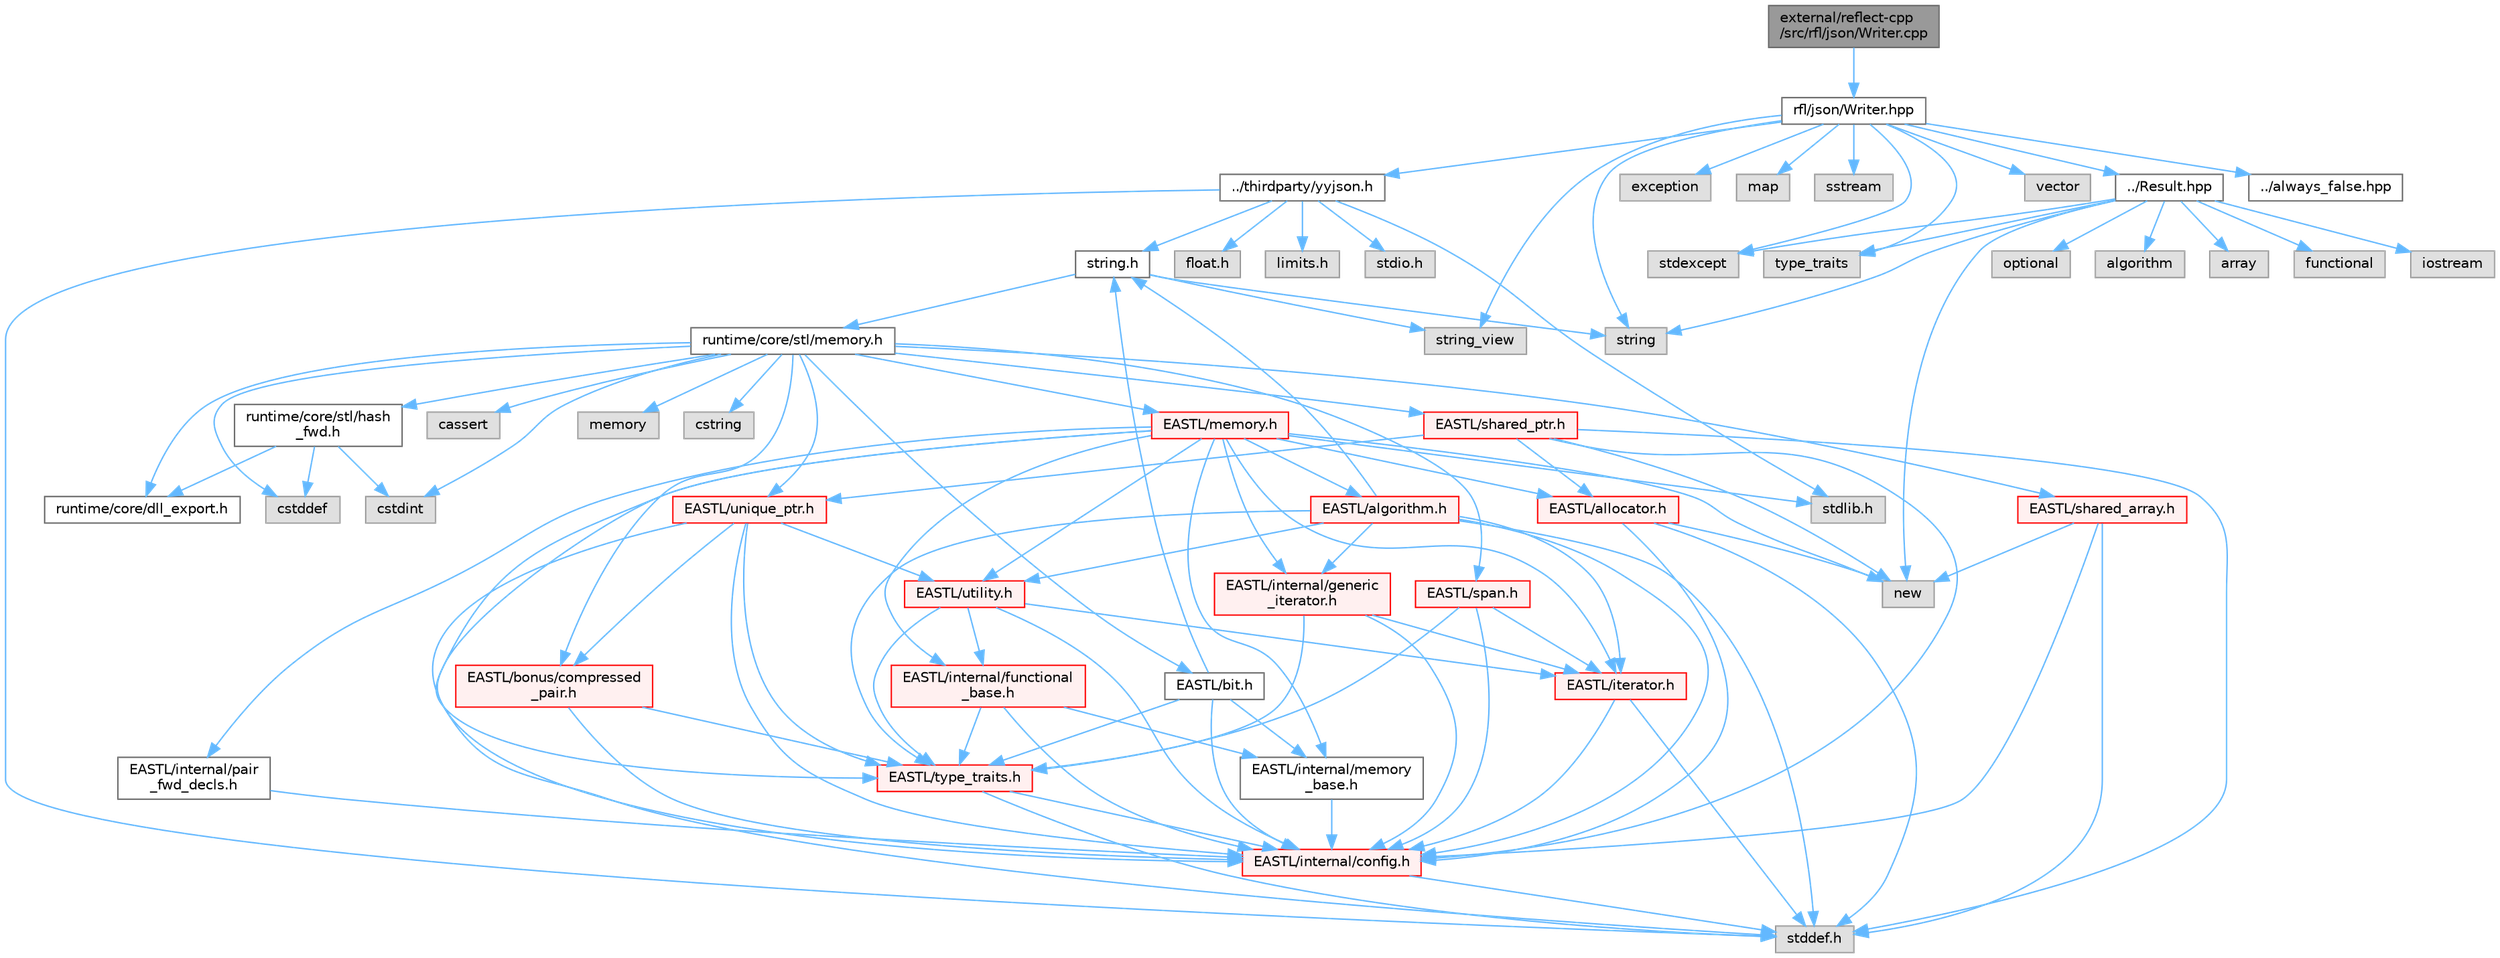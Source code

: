 digraph "external/reflect-cpp/src/rfl/json/Writer.cpp"
{
 // LATEX_PDF_SIZE
  bgcolor="transparent";
  edge [fontname=Helvetica,fontsize=10,labelfontname=Helvetica,labelfontsize=10];
  node [fontname=Helvetica,fontsize=10,shape=box,height=0.2,width=0.4];
  Node1 [id="Node000001",label="external/reflect-cpp\l/src/rfl/json/Writer.cpp",height=0.2,width=0.4,color="gray40", fillcolor="grey60", style="filled", fontcolor="black",tooltip=" "];
  Node1 -> Node2 [id="edge1_Node000001_Node000002",color="steelblue1",style="solid",tooltip=" "];
  Node2 [id="Node000002",label="rfl/json/Writer.hpp",height=0.2,width=0.4,color="grey40", fillcolor="white", style="filled",URL="$json_2_writer_8hpp.html",tooltip=" "];
  Node2 -> Node3 [id="edge2_Node000002_Node000003",color="steelblue1",style="solid",tooltip=" "];
  Node3 [id="Node000003",label="../thirdparty/yyjson.h",height=0.2,width=0.4,color="grey40", fillcolor="white", style="filled",URL="$yyjson_8h.html",tooltip=" "];
  Node3 -> Node4 [id="edge3_Node000003_Node000004",color="steelblue1",style="solid",tooltip=" "];
  Node4 [id="Node000004",label="float.h",height=0.2,width=0.4,color="grey60", fillcolor="#E0E0E0", style="filled",tooltip=" "];
  Node3 -> Node5 [id="edge4_Node000003_Node000005",color="steelblue1",style="solid",tooltip=" "];
  Node5 [id="Node000005",label="limits.h",height=0.2,width=0.4,color="grey60", fillcolor="#E0E0E0", style="filled",tooltip=" "];
  Node3 -> Node6 [id="edge5_Node000003_Node000006",color="steelblue1",style="solid",tooltip=" "];
  Node6 [id="Node000006",label="stddef.h",height=0.2,width=0.4,color="grey60", fillcolor="#E0E0E0", style="filled",tooltip=" "];
  Node3 -> Node7 [id="edge6_Node000003_Node000007",color="steelblue1",style="solid",tooltip=" "];
  Node7 [id="Node000007",label="stdio.h",height=0.2,width=0.4,color="grey60", fillcolor="#E0E0E0", style="filled",tooltip=" "];
  Node3 -> Node8 [id="edge7_Node000003_Node000008",color="steelblue1",style="solid",tooltip=" "];
  Node8 [id="Node000008",label="stdlib.h",height=0.2,width=0.4,color="grey60", fillcolor="#E0E0E0", style="filled",tooltip=" "];
  Node3 -> Node9 [id="edge8_Node000003_Node000009",color="steelblue1",style="solid",tooltip=" "];
  Node9 [id="Node000009",label="string.h",height=0.2,width=0.4,color="grey40", fillcolor="white", style="filled",URL="$string_8h.html",tooltip=" "];
  Node9 -> Node10 [id="edge9_Node000009_Node000010",color="steelblue1",style="solid",tooltip=" "];
  Node10 [id="Node000010",label="string",height=0.2,width=0.4,color="grey60", fillcolor="#E0E0E0", style="filled",tooltip=" "];
  Node9 -> Node11 [id="edge10_Node000009_Node000011",color="steelblue1",style="solid",tooltip=" "];
  Node11 [id="Node000011",label="string_view",height=0.2,width=0.4,color="grey60", fillcolor="#E0E0E0", style="filled",tooltip=" "];
  Node9 -> Node12 [id="edge11_Node000009_Node000012",color="steelblue1",style="solid",tooltip=" "];
  Node12 [id="Node000012",label="runtime/core/stl/memory.h",height=0.2,width=0.4,color="grey40", fillcolor="white", style="filled",URL="$runtime_2core_2stl_2memory_8h.html",tooltip=" "];
  Node12 -> Node13 [id="edge12_Node000012_Node000013",color="steelblue1",style="solid",tooltip=" "];
  Node13 [id="Node000013",label="cstddef",height=0.2,width=0.4,color="grey60", fillcolor="#E0E0E0", style="filled",tooltip=" "];
  Node12 -> Node14 [id="edge13_Node000012_Node000014",color="steelblue1",style="solid",tooltip=" "];
  Node14 [id="Node000014",label="cstdint",height=0.2,width=0.4,color="grey60", fillcolor="#E0E0E0", style="filled",tooltip=" "];
  Node12 -> Node15 [id="edge14_Node000012_Node000015",color="steelblue1",style="solid",tooltip=" "];
  Node15 [id="Node000015",label="cassert",height=0.2,width=0.4,color="grey60", fillcolor="#E0E0E0", style="filled",tooltip=" "];
  Node12 -> Node16 [id="edge15_Node000012_Node000016",color="steelblue1",style="solid",tooltip=" "];
  Node16 [id="Node000016",label="memory",height=0.2,width=0.4,color="grey60", fillcolor="#E0E0E0", style="filled",tooltip=" "];
  Node12 -> Node17 [id="edge16_Node000012_Node000017",color="steelblue1",style="solid",tooltip=" "];
  Node17 [id="Node000017",label="cstring",height=0.2,width=0.4,color="grey60", fillcolor="#E0E0E0", style="filled",tooltip=" "];
  Node12 -> Node18 [id="edge17_Node000012_Node000018",color="steelblue1",style="solid",tooltip=" "];
  Node18 [id="Node000018",label="EASTL/bit.h",height=0.2,width=0.4,color="grey40", fillcolor="white", style="filled",URL="$bit_8h.html",tooltip=" "];
  Node18 -> Node19 [id="edge18_Node000018_Node000019",color="steelblue1",style="solid",tooltip=" "];
  Node19 [id="Node000019",label="EASTL/internal/config.h",height=0.2,width=0.4,color="red", fillcolor="#FFF0F0", style="filled",URL="$runtime_2_e_a_s_t_l_2include_2_e_a_s_t_l_2internal_2config_8h.html",tooltip=" "];
  Node19 -> Node6 [id="edge19_Node000019_Node000006",color="steelblue1",style="solid",tooltip=" "];
  Node18 -> Node27 [id="edge20_Node000018_Node000027",color="steelblue1",style="solid",tooltip=" "];
  Node27 [id="Node000027",label="EASTL/internal/memory\l_base.h",height=0.2,width=0.4,color="grey40", fillcolor="white", style="filled",URL="$memory__base_8h.html",tooltip=" "];
  Node27 -> Node19 [id="edge21_Node000027_Node000019",color="steelblue1",style="solid",tooltip=" "];
  Node18 -> Node28 [id="edge22_Node000018_Node000028",color="steelblue1",style="solid",tooltip=" "];
  Node28 [id="Node000028",label="EASTL/type_traits.h",height=0.2,width=0.4,color="red", fillcolor="#FFF0F0", style="filled",URL="$_e_a_s_t_l_2include_2_e_a_s_t_l_2type__traits_8h.html",tooltip=" "];
  Node28 -> Node19 [id="edge23_Node000028_Node000019",color="steelblue1",style="solid",tooltip=" "];
  Node28 -> Node6 [id="edge24_Node000028_Node000006",color="steelblue1",style="solid",tooltip=" "];
  Node18 -> Node9 [id="edge25_Node000018_Node000009",color="steelblue1",style="solid",tooltip=" "];
  Node12 -> Node37 [id="edge26_Node000012_Node000037",color="steelblue1",style="solid",tooltip=" "];
  Node37 [id="Node000037",label="EASTL/memory.h",height=0.2,width=0.4,color="red", fillcolor="#FFF0F0", style="filled",URL="$runtime_2_e_a_s_t_l_2include_2_e_a_s_t_l_2memory_8h.html",tooltip=" "];
  Node37 -> Node19 [id="edge27_Node000037_Node000019",color="steelblue1",style="solid",tooltip=" "];
  Node37 -> Node27 [id="edge28_Node000037_Node000027",color="steelblue1",style="solid",tooltip=" "];
  Node37 -> Node38 [id="edge29_Node000037_Node000038",color="steelblue1",style="solid",tooltip=" "];
  Node38 [id="Node000038",label="EASTL/internal/generic\l_iterator.h",height=0.2,width=0.4,color="red", fillcolor="#FFF0F0", style="filled",URL="$generic__iterator_8h.html",tooltip=" "];
  Node38 -> Node19 [id="edge30_Node000038_Node000019",color="steelblue1",style="solid",tooltip=" "];
  Node38 -> Node39 [id="edge31_Node000038_Node000039",color="steelblue1",style="solid",tooltip=" "];
  Node39 [id="Node000039",label="EASTL/iterator.h",height=0.2,width=0.4,color="red", fillcolor="#FFF0F0", style="filled",URL="$_e_a_s_t_l_2include_2_e_a_s_t_l_2iterator_8h.html",tooltip=" "];
  Node39 -> Node19 [id="edge32_Node000039_Node000019",color="steelblue1",style="solid",tooltip=" "];
  Node39 -> Node6 [id="edge33_Node000039_Node000006",color="steelblue1",style="solid",tooltip=" "];
  Node38 -> Node28 [id="edge34_Node000038_Node000028",color="steelblue1",style="solid",tooltip=" "];
  Node37 -> Node42 [id="edge35_Node000037_Node000042",color="steelblue1",style="solid",tooltip=" "];
  Node42 [id="Node000042",label="EASTL/internal/pair\l_fwd_decls.h",height=0.2,width=0.4,color="grey40", fillcolor="white", style="filled",URL="$pair__fwd__decls_8h.html",tooltip=" "];
  Node42 -> Node19 [id="edge36_Node000042_Node000019",color="steelblue1",style="solid",tooltip=" "];
  Node37 -> Node43 [id="edge37_Node000037_Node000043",color="steelblue1",style="solid",tooltip=" "];
  Node43 [id="Node000043",label="EASTL/internal/functional\l_base.h",height=0.2,width=0.4,color="red", fillcolor="#FFF0F0", style="filled",URL="$functional__base_8h.html",tooltip=" "];
  Node43 -> Node19 [id="edge38_Node000043_Node000019",color="steelblue1",style="solid",tooltip=" "];
  Node43 -> Node27 [id="edge39_Node000043_Node000027",color="steelblue1",style="solid",tooltip=" "];
  Node43 -> Node28 [id="edge40_Node000043_Node000028",color="steelblue1",style="solid",tooltip=" "];
  Node37 -> Node44 [id="edge41_Node000037_Node000044",color="steelblue1",style="solid",tooltip=" "];
  Node44 [id="Node000044",label="EASTL/algorithm.h",height=0.2,width=0.4,color="red", fillcolor="#FFF0F0", style="filled",URL="$_e_a_s_t_l_2include_2_e_a_s_t_l_2algorithm_8h.html",tooltip=" "];
  Node44 -> Node19 [id="edge42_Node000044_Node000019",color="steelblue1",style="solid",tooltip=" "];
  Node44 -> Node28 [id="edge43_Node000044_Node000028",color="steelblue1",style="solid",tooltip=" "];
  Node44 -> Node39 [id="edge44_Node000044_Node000039",color="steelblue1",style="solid",tooltip=" "];
  Node44 -> Node54 [id="edge45_Node000044_Node000054",color="steelblue1",style="solid",tooltip=" "];
  Node54 [id="Node000054",label="EASTL/utility.h",height=0.2,width=0.4,color="red", fillcolor="#FFF0F0", style="filled",URL="$runtime_2_e_a_s_t_l_2include_2_e_a_s_t_l_2utility_8h.html",tooltip=" "];
  Node54 -> Node19 [id="edge46_Node000054_Node000019",color="steelblue1",style="solid",tooltip=" "];
  Node54 -> Node28 [id="edge47_Node000054_Node000028",color="steelblue1",style="solid",tooltip=" "];
  Node54 -> Node39 [id="edge48_Node000054_Node000039",color="steelblue1",style="solid",tooltip=" "];
  Node54 -> Node43 [id="edge49_Node000054_Node000043",color="steelblue1",style="solid",tooltip=" "];
  Node44 -> Node38 [id="edge50_Node000044_Node000038",color="steelblue1",style="solid",tooltip=" "];
  Node44 -> Node6 [id="edge51_Node000044_Node000006",color="steelblue1",style="solid",tooltip=" "];
  Node44 -> Node9 [id="edge52_Node000044_Node000009",color="steelblue1",style="solid",tooltip=" "];
  Node37 -> Node28 [id="edge53_Node000037_Node000028",color="steelblue1",style="solid",tooltip=" "];
  Node37 -> Node51 [id="edge54_Node000037_Node000051",color="steelblue1",style="solid",tooltip=" "];
  Node51 [id="Node000051",label="EASTL/allocator.h",height=0.2,width=0.4,color="red", fillcolor="#FFF0F0", style="filled",URL="$runtime_2_e_a_s_t_l_2include_2_e_a_s_t_l_2allocator_8h.html",tooltip=" "];
  Node51 -> Node19 [id="edge55_Node000051_Node000019",color="steelblue1",style="solid",tooltip=" "];
  Node51 -> Node6 [id="edge56_Node000051_Node000006",color="steelblue1",style="solid",tooltip=" "];
  Node51 -> Node52 [id="edge57_Node000051_Node000052",color="steelblue1",style="solid",tooltip=" "];
  Node52 [id="Node000052",label="new",height=0.2,width=0.4,color="grey60", fillcolor="#E0E0E0", style="filled",tooltip=" "];
  Node37 -> Node39 [id="edge58_Node000037_Node000039",color="steelblue1",style="solid",tooltip=" "];
  Node37 -> Node54 [id="edge59_Node000037_Node000054",color="steelblue1",style="solid",tooltip=" "];
  Node37 -> Node8 [id="edge60_Node000037_Node000008",color="steelblue1",style="solid",tooltip=" "];
  Node37 -> Node52 [id="edge61_Node000037_Node000052",color="steelblue1",style="solid",tooltip=" "];
  Node12 -> Node63 [id="edge62_Node000012_Node000063",color="steelblue1",style="solid",tooltip=" "];
  Node63 [id="Node000063",label="EASTL/shared_array.h",height=0.2,width=0.4,color="red", fillcolor="#FFF0F0", style="filled",URL="$shared__array_8h.html",tooltip=" "];
  Node63 -> Node19 [id="edge63_Node000063_Node000019",color="steelblue1",style="solid",tooltip=" "];
  Node63 -> Node52 [id="edge64_Node000063_Node000052",color="steelblue1",style="solid",tooltip=" "];
  Node63 -> Node6 [id="edge65_Node000063_Node000006",color="steelblue1",style="solid",tooltip=" "];
  Node12 -> Node66 [id="edge66_Node000012_Node000066",color="steelblue1",style="solid",tooltip=" "];
  Node66 [id="Node000066",label="EASTL/unique_ptr.h",height=0.2,width=0.4,color="red", fillcolor="#FFF0F0", style="filled",URL="$unique__ptr_8h.html",tooltip=" "];
  Node66 -> Node67 [id="edge67_Node000066_Node000067",color="steelblue1",style="solid",tooltip=" "];
  Node67 [id="Node000067",label="EASTL/bonus/compressed\l_pair.h",height=0.2,width=0.4,color="red", fillcolor="#FFF0F0", style="filled",URL="$compressed__pair_8h.html",tooltip=" "];
  Node67 -> Node19 [id="edge68_Node000067_Node000019",color="steelblue1",style="solid",tooltip=" "];
  Node67 -> Node28 [id="edge69_Node000067_Node000028",color="steelblue1",style="solid",tooltip=" "];
  Node66 -> Node19 [id="edge70_Node000066_Node000019",color="steelblue1",style="solid",tooltip=" "];
  Node66 -> Node28 [id="edge71_Node000066_Node000028",color="steelblue1",style="solid",tooltip=" "];
  Node66 -> Node54 [id="edge72_Node000066_Node000054",color="steelblue1",style="solid",tooltip=" "];
  Node66 -> Node6 [id="edge73_Node000066_Node000006",color="steelblue1",style="solid",tooltip=" "];
  Node12 -> Node69 [id="edge74_Node000012_Node000069",color="steelblue1",style="solid",tooltip=" "];
  Node69 [id="Node000069",label="EASTL/shared_ptr.h",height=0.2,width=0.4,color="red", fillcolor="#FFF0F0", style="filled",URL="$shared__ptr_8h.html",tooltip=" "];
  Node69 -> Node19 [id="edge75_Node000069_Node000019",color="steelblue1",style="solid",tooltip=" "];
  Node69 -> Node66 [id="edge76_Node000069_Node000066",color="steelblue1",style="solid",tooltip=" "];
  Node69 -> Node51 [id="edge77_Node000069_Node000051",color="steelblue1",style="solid",tooltip=" "];
  Node69 -> Node52 [id="edge78_Node000069_Node000052",color="steelblue1",style="solid",tooltip=" "];
  Node69 -> Node6 [id="edge79_Node000069_Node000006",color="steelblue1",style="solid",tooltip=" "];
  Node12 -> Node149 [id="edge80_Node000012_Node000149",color="steelblue1",style="solid",tooltip=" "];
  Node149 [id="Node000149",label="EASTL/span.h",height=0.2,width=0.4,color="red", fillcolor="#FFF0F0", style="filled",URL="$span_8h.html",tooltip=" "];
  Node149 -> Node19 [id="edge81_Node000149_Node000019",color="steelblue1",style="solid",tooltip=" "];
  Node149 -> Node28 [id="edge82_Node000149_Node000028",color="steelblue1",style="solid",tooltip=" "];
  Node149 -> Node39 [id="edge83_Node000149_Node000039",color="steelblue1",style="solid",tooltip=" "];
  Node12 -> Node67 [id="edge84_Node000012_Node000067",color="steelblue1",style="solid",tooltip=" "];
  Node12 -> Node152 [id="edge85_Node000012_Node000152",color="steelblue1",style="solid",tooltip=" "];
  Node152 [id="Node000152",label="runtime/core/dll_export.h",height=0.2,width=0.4,color="grey40", fillcolor="white", style="filled",URL="$dll__export_8h.html",tooltip=" "];
  Node12 -> Node153 [id="edge86_Node000012_Node000153",color="steelblue1",style="solid",tooltip=" "];
  Node153 [id="Node000153",label="runtime/core/stl/hash\l_fwd.h",height=0.2,width=0.4,color="grey40", fillcolor="white", style="filled",URL="$hash__fwd_8h.html",tooltip=" "];
  Node153 -> Node13 [id="edge87_Node000153_Node000013",color="steelblue1",style="solid",tooltip=" "];
  Node153 -> Node14 [id="edge88_Node000153_Node000014",color="steelblue1",style="solid",tooltip=" "];
  Node153 -> Node152 [id="edge89_Node000153_Node000152",color="steelblue1",style="solid",tooltip=" "];
  Node2 -> Node154 [id="edge90_Node000002_Node000154",color="steelblue1",style="solid",tooltip=" "];
  Node154 [id="Node000154",label="exception",height=0.2,width=0.4,color="grey60", fillcolor="#E0E0E0", style="filled",tooltip=" "];
  Node2 -> Node155 [id="edge91_Node000002_Node000155",color="steelblue1",style="solid",tooltip=" "];
  Node155 [id="Node000155",label="map",height=0.2,width=0.4,color="grey60", fillcolor="#E0E0E0", style="filled",tooltip=" "];
  Node2 -> Node156 [id="edge92_Node000002_Node000156",color="steelblue1",style="solid",tooltip=" "];
  Node156 [id="Node000156",label="sstream",height=0.2,width=0.4,color="grey60", fillcolor="#E0E0E0", style="filled",tooltip=" "];
  Node2 -> Node157 [id="edge93_Node000002_Node000157",color="steelblue1",style="solid",tooltip=" "];
  Node157 [id="Node000157",label="stdexcept",height=0.2,width=0.4,color="grey60", fillcolor="#E0E0E0", style="filled",tooltip=" "];
  Node2 -> Node10 [id="edge94_Node000002_Node000010",color="steelblue1",style="solid",tooltip=" "];
  Node2 -> Node11 [id="edge95_Node000002_Node000011",color="steelblue1",style="solid",tooltip=" "];
  Node2 -> Node65 [id="edge96_Node000002_Node000065",color="steelblue1",style="solid",tooltip=" "];
  Node65 [id="Node000065",label="type_traits",height=0.2,width=0.4,color="grey60", fillcolor="#E0E0E0", style="filled",tooltip=" "];
  Node2 -> Node158 [id="edge97_Node000002_Node000158",color="steelblue1",style="solid",tooltip=" "];
  Node158 [id="Node000158",label="vector",height=0.2,width=0.4,color="grey60", fillcolor="#E0E0E0", style="filled",tooltip=" "];
  Node2 -> Node159 [id="edge98_Node000002_Node000159",color="steelblue1",style="solid",tooltip=" "];
  Node159 [id="Node000159",label="../Result.hpp",height=0.2,width=0.4,color="grey40", fillcolor="white", style="filled",URL="$_result_8hpp.html",tooltip=" "];
  Node159 -> Node160 [id="edge99_Node000159_Node000160",color="steelblue1",style="solid",tooltip=" "];
  Node160 [id="Node000160",label="algorithm",height=0.2,width=0.4,color="grey60", fillcolor="#E0E0E0", style="filled",tooltip=" "];
  Node159 -> Node151 [id="edge100_Node000159_Node000151",color="steelblue1",style="solid",tooltip=" "];
  Node151 [id="Node000151",label="array",height=0.2,width=0.4,color="grey60", fillcolor="#E0E0E0", style="filled",tooltip=" "];
  Node159 -> Node161 [id="edge101_Node000159_Node000161",color="steelblue1",style="solid",tooltip=" "];
  Node161 [id="Node000161",label="functional",height=0.2,width=0.4,color="grey60", fillcolor="#E0E0E0", style="filled",tooltip=" "];
  Node159 -> Node162 [id="edge102_Node000159_Node000162",color="steelblue1",style="solid",tooltip=" "];
  Node162 [id="Node000162",label="iostream",height=0.2,width=0.4,color="grey60", fillcolor="#E0E0E0", style="filled",tooltip=" "];
  Node159 -> Node52 [id="edge103_Node000159_Node000052",color="steelblue1",style="solid",tooltip=" "];
  Node159 -> Node163 [id="edge104_Node000159_Node000163",color="steelblue1",style="solid",tooltip=" "];
  Node163 [id="Node000163",label="optional",height=0.2,width=0.4,color="grey60", fillcolor="#E0E0E0", style="filled",tooltip=" "];
  Node159 -> Node157 [id="edge105_Node000159_Node000157",color="steelblue1",style="solid",tooltip=" "];
  Node159 -> Node10 [id="edge106_Node000159_Node000010",color="steelblue1",style="solid",tooltip=" "];
  Node159 -> Node65 [id="edge107_Node000159_Node000065",color="steelblue1",style="solid",tooltip=" "];
  Node2 -> Node164 [id="edge108_Node000002_Node000164",color="steelblue1",style="solid",tooltip=" "];
  Node164 [id="Node000164",label="../always_false.hpp",height=0.2,width=0.4,color="grey40", fillcolor="white", style="filled",URL="$always__false_8hpp.html",tooltip=" "];
}
